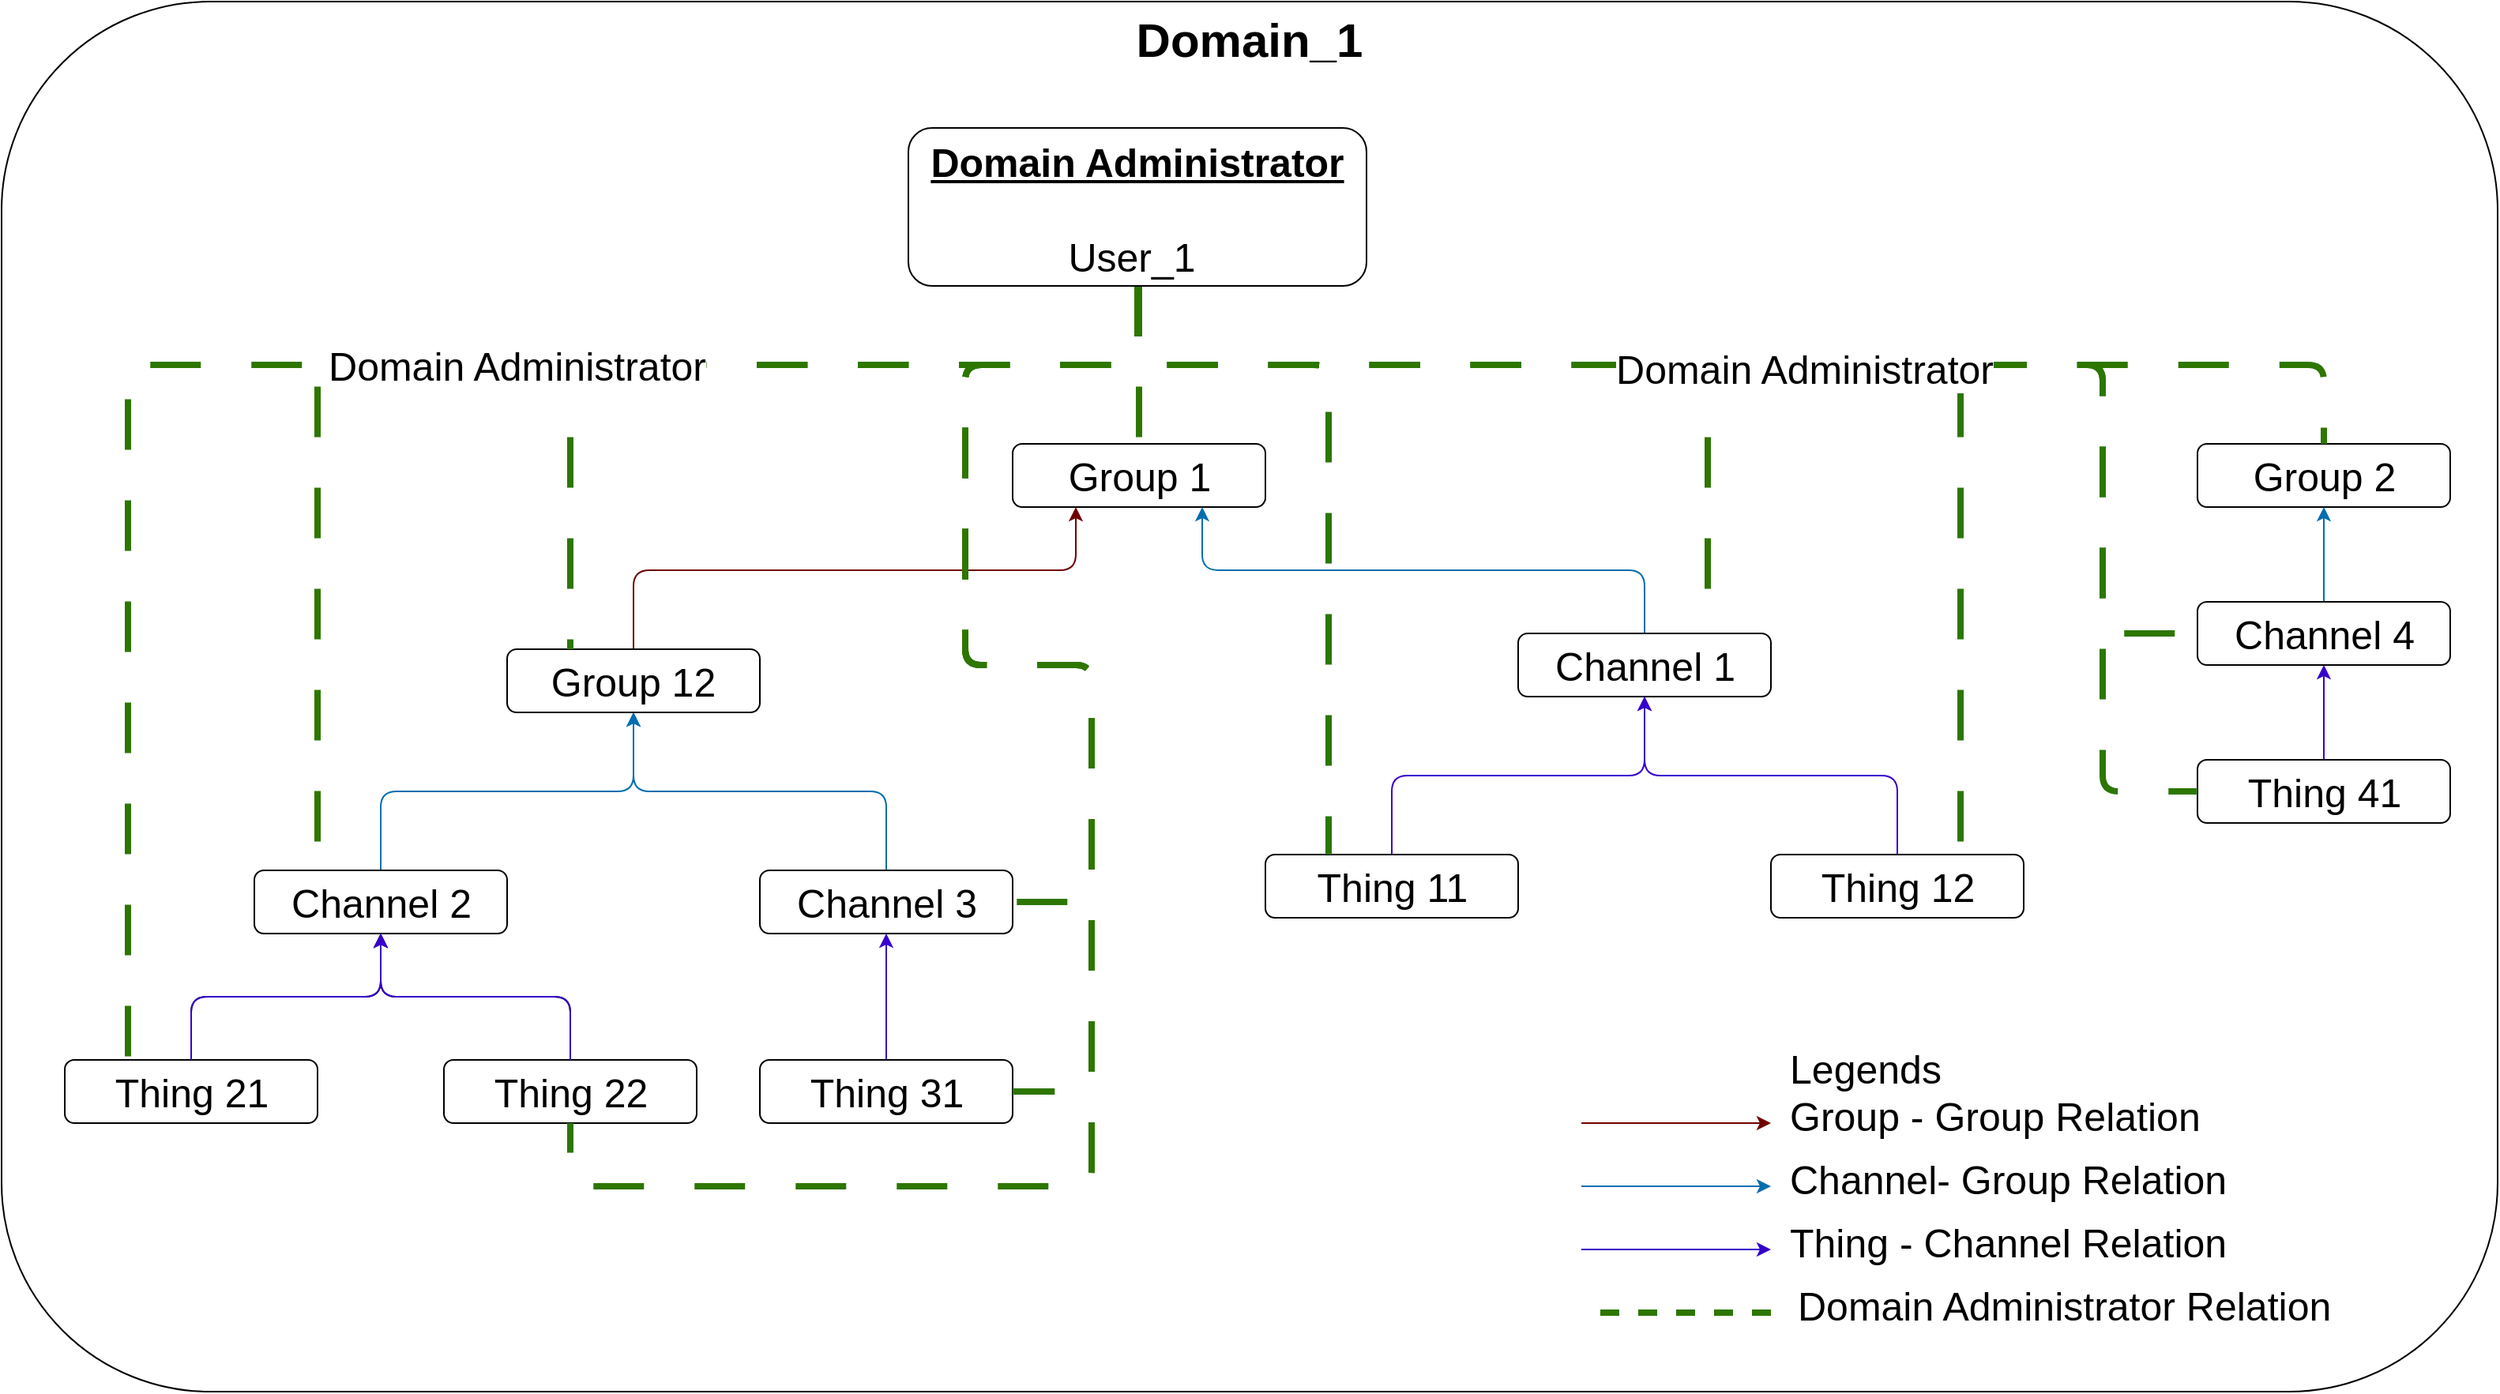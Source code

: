 <mxfile>
    <diagram id="6mOy798XpB74Yk2sk_v2" name="Page-1">
        <mxGraphModel dx="1408" dy="1572" grid="1" gridSize="10" guides="1" tooltips="1" connect="1" arrows="1" fold="1" page="1" pageScale="1" pageWidth="850" pageHeight="1100" math="0" shadow="0">
            <root>
                <mxCell id="0"/>
                <mxCell id="1" style="locked=1;" parent="0" visible="0"/>
                <mxCell id="4" value="Domain_1_container" style="locked=1;" parent="0"/>
                <mxCell id="5" value="&lt;font style=&quot;font-size: 30px;&quot;&gt;&lt;b style=&quot;&quot;&gt;Domain_1&lt;/b&gt;&lt;/font&gt;" style="rounded=1;whiteSpace=wrap;html=1;verticalAlign=top;" parent="4" vertex="1">
                    <mxGeometry x="-550" y="-40" width="1580" height="880" as="geometry"/>
                </mxCell>
                <mxCell id="6" value="Domain_1_entities" style="locked=1;" parent="0"/>
                <mxCell id="8" value="Group 1" style="rounded=1;html=1;fontSize=25;" parent="6" vertex="1">
                    <mxGeometry x="90" y="240" width="160" height="40" as="geometry"/>
                </mxCell>
                <mxCell id="22" style="edgeStyle=elbowEdgeStyle;rounded=1;elbow=vertical;html=1;entryX=0.25;entryY=1;entryDx=0;entryDy=0;fontSize=20;fillColor=#a20025;strokeColor=#6F0000;" parent="6" source="10" target="8" edge="1">
                    <mxGeometry relative="1" as="geometry">
                        <Array as="points">
                            <mxPoint x="10" y="320"/>
                        </Array>
                    </mxGeometry>
                </mxCell>
                <mxCell id="10" value="Group 12" style="rounded=1;whiteSpace=wrap;html=1;fontSize=25;" parent="6" vertex="1">
                    <mxGeometry x="-230" y="370" width="160" height="40" as="geometry"/>
                </mxCell>
                <mxCell id="20" style="edgeStyle=elbowEdgeStyle;html=1;entryX=0.5;entryY=1;entryDx=0;entryDy=0;fontSize=20;elbow=vertical;fillColor=#1ba1e2;strokeColor=#006EAF;" parent="6" source="11" target="10" edge="1">
                    <mxGeometry relative="1" as="geometry"/>
                </mxCell>
                <mxCell id="11" value="Channel 2" style="rounded=1;html=1;fontSize=25;" parent="6" vertex="1">
                    <mxGeometry x="-390" y="510" width="160" height="40" as="geometry"/>
                </mxCell>
                <mxCell id="21" style="edgeStyle=elbowEdgeStyle;rounded=1;elbow=vertical;html=1;fontSize=20;fillColor=#1ba1e2;strokeColor=#006EAF;" parent="6" source="12" target="10" edge="1">
                    <mxGeometry relative="1" as="geometry"/>
                </mxCell>
                <mxCell id="12" value="Channel 3" style="rounded=1;html=1;fontSize=25;" parent="6" vertex="1">
                    <mxGeometry x="-70" y="510" width="160" height="40" as="geometry"/>
                </mxCell>
                <mxCell id="23" style="edgeStyle=elbowEdgeStyle;rounded=1;elbow=vertical;html=1;fontSize=20;fillColor=#1ba1e2;strokeColor=#006EAF;entryX=0.75;entryY=1;entryDx=0;entryDy=0;" parent="6" source="14" target="8" edge="1">
                    <mxGeometry relative="1" as="geometry">
                        <mxPoint x="170" y="280" as="targetPoint"/>
                    </mxGeometry>
                </mxCell>
                <mxCell id="14" value="Channel 1" style="rounded=1;html=1;fontSize=25;" parent="6" vertex="1">
                    <mxGeometry x="410" y="360" width="160" height="40" as="geometry"/>
                </mxCell>
                <mxCell id="18" style="edgeStyle=none;html=1;entryX=0.5;entryY=1;entryDx=0;entryDy=0;fontSize=20;fillColor=#6a00ff;strokeColor=#3700CC;" parent="6" source="15" target="14" edge="1">
                    <mxGeometry relative="1" as="geometry">
                        <Array as="points">
                            <mxPoint x="330" y="450"/>
                            <mxPoint x="490" y="450"/>
                        </Array>
                    </mxGeometry>
                </mxCell>
                <mxCell id="15" value="Thing 11" style="rounded=1;html=1;fontSize=25;" parent="6" vertex="1">
                    <mxGeometry x="250" y="500" width="160" height="40" as="geometry"/>
                </mxCell>
                <mxCell id="19" style="edgeStyle=none;html=1;entryX=0.5;entryY=1;entryDx=0;entryDy=0;fontSize=20;fillColor=#6a00ff;strokeColor=#3700CC;" parent="6" source="16" target="14" edge="1">
                    <mxGeometry relative="1" as="geometry">
                        <Array as="points">
                            <mxPoint x="650" y="450"/>
                            <mxPoint x="490" y="450"/>
                        </Array>
                    </mxGeometry>
                </mxCell>
                <mxCell id="16" value="Thing 12" style="rounded=1;html=1;fontSize=25;" parent="6" vertex="1">
                    <mxGeometry x="570" y="500" width="160" height="40" as="geometry"/>
                </mxCell>
                <mxCell id="29" style="edgeStyle=elbowEdgeStyle;rounded=1;elbow=vertical;html=1;entryX=0.5;entryY=1;entryDx=0;entryDy=0;fontSize=20;" parent="6" source="25" target="11" edge="1">
                    <mxGeometry relative="1" as="geometry"/>
                </mxCell>
                <mxCell id="25" value="Thing 21" style="rounded=1;html=1;fontSize=25;" parent="6" vertex="1">
                    <mxGeometry x="-510" y="630" width="160" height="40" as="geometry"/>
                </mxCell>
                <mxCell id="30" style="edgeStyle=elbowEdgeStyle;rounded=1;elbow=vertical;html=1;entryX=0.5;entryY=1;entryDx=0;entryDy=0;fontSize=20;" parent="6" source="26" target="11" edge="1">
                    <mxGeometry relative="1" as="geometry"/>
                </mxCell>
                <mxCell id="26" value="Thing 22" style="rounded=1;html=1;fontSize=25;" parent="6" vertex="1">
                    <mxGeometry x="-270" y="630" width="160" height="40" as="geometry"/>
                </mxCell>
                <mxCell id="28" style="edgeStyle=elbowEdgeStyle;rounded=1;elbow=vertical;html=1;fontSize=20;fillColor=#6a00ff;strokeColor=#3700CC;" parent="6" source="27" target="12" edge="1">
                    <mxGeometry relative="1" as="geometry"/>
                </mxCell>
                <mxCell id="27" value="Thing 31" style="rounded=1;html=1;fontSize=25;" parent="6" vertex="1">
                    <mxGeometry x="-70" y="630" width="160" height="40" as="geometry"/>
                </mxCell>
                <mxCell id="31" style="edgeStyle=elbowEdgeStyle;rounded=1;elbow=vertical;html=1;entryX=0.5;entryY=1;entryDx=0;entryDy=0;fontSize=20;fillColor=#6a00ff;strokeColor=#3700CC;" parent="6" edge="1">
                    <mxGeometry relative="1" as="geometry">
                        <mxPoint x="-430" y="630" as="sourcePoint"/>
                        <mxPoint x="-310" y="550" as="targetPoint"/>
                    </mxGeometry>
                </mxCell>
                <mxCell id="32" style="edgeStyle=elbowEdgeStyle;rounded=1;elbow=vertical;html=1;entryX=0.5;entryY=1;entryDx=0;entryDy=0;fontSize=20;fillColor=#6a00ff;strokeColor=#3700CC;" parent="6" edge="1">
                    <mxGeometry relative="1" as="geometry">
                        <mxPoint x="-190" y="630" as="sourcePoint"/>
                        <mxPoint x="-310" y="550" as="targetPoint"/>
                    </mxGeometry>
                </mxCell>
                <mxCell id="61" value="Group 2" style="rounded=1;html=1;fontSize=25;" parent="6" vertex="1">
                    <mxGeometry x="840" y="240" width="160" height="40" as="geometry"/>
                </mxCell>
                <mxCell id="64" style="edgeStyle=elbowEdgeStyle;rounded=1;elbow=vertical;html=1;strokeColor=#006EAF;fontSize=25;startArrow=none;startFill=0;endArrow=classic;endFill=1;fillColor=#1ba1e2;" parent="6" source="63" target="61" edge="1">
                    <mxGeometry relative="1" as="geometry"/>
                </mxCell>
                <mxCell id="63" value="Channel 4" style="rounded=1;html=1;fontSize=25;" parent="6" vertex="1">
                    <mxGeometry x="840" y="340" width="160" height="40" as="geometry"/>
                </mxCell>
                <mxCell id="66" style="edgeStyle=elbowEdgeStyle;rounded=1;elbow=vertical;html=1;entryX=0.5;entryY=1;entryDx=0;entryDy=0;strokeColor=#3700CC;fontSize=25;startArrow=none;startFill=0;endArrow=classic;endFill=1;fillColor=#6a00ff;" parent="6" source="65" target="63" edge="1">
                    <mxGeometry relative="1" as="geometry"/>
                </mxCell>
                <mxCell id="65" value="Thing 41" style="rounded=1;html=1;fontSize=25;" parent="6" vertex="1">
                    <mxGeometry x="840" y="440" width="160" height="40" as="geometry"/>
                </mxCell>
                <mxCell id="39" value="Domain_1_Users" style="locked=1;" parent="0"/>
                <mxCell id="49" style="edgeStyle=orthogonalEdgeStyle;rounded=1;elbow=vertical;html=1;entryX=0.5;entryY=0;entryDx=0;entryDy=0;dashed=1;dashPattern=8 8;strokeColor=#2D7600;fontSize=25;startArrow=none;startFill=0;endArrow=none;endFill=0;fillColor=#60a917;strokeWidth=4;" parent="39" source="40" target="8" edge="1">
                    <mxGeometry relative="1" as="geometry"/>
                </mxCell>
                <mxCell id="50" style="edgeStyle=orthogonalEdgeStyle;rounded=1;elbow=vertical;html=1;entryX=0.25;entryY=0;entryDx=0;entryDy=0;dashed=1;dashPattern=8 8;strokeColor=#2D7600;fontSize=25;startArrow=none;startFill=0;endArrow=none;endFill=0;fillColor=#60a917;strokeWidth=4;" parent="39" source="40" target="10" edge="1">
                    <mxGeometry relative="1" as="geometry">
                        <Array as="points">
                            <mxPoint x="170" y="190"/>
                            <mxPoint x="-190" y="190"/>
                        </Array>
                    </mxGeometry>
                </mxCell>
                <mxCell id="51" style="edgeStyle=orthogonalEdgeStyle;rounded=1;elbow=vertical;html=1;entryX=0.25;entryY=0;entryDx=0;entryDy=0;dashed=1;dashPattern=8 8;strokeColor=#2D7600;fontSize=25;startArrow=none;startFill=0;endArrow=none;endFill=0;fillColor=#60a917;strokeWidth=4;" parent="39" source="40" target="11" edge="1">
                    <mxGeometry relative="1" as="geometry">
                        <Array as="points">
                            <mxPoint x="170" y="190"/>
                            <mxPoint x="-350" y="190"/>
                        </Array>
                    </mxGeometry>
                </mxCell>
                <mxCell id="52" style="edgeStyle=orthogonalEdgeStyle;rounded=1;elbow=vertical;html=1;entryX=0.25;entryY=0;entryDx=0;entryDy=0;dashed=1;dashPattern=8 8;strokeColor=#2D7600;fontSize=25;startArrow=none;startFill=0;endArrow=none;endFill=0;fillColor=#60a917;strokeWidth=4;" parent="39" source="40" target="25" edge="1">
                    <mxGeometry relative="1" as="geometry">
                        <Array as="points">
                            <mxPoint x="170" y="190"/>
                            <mxPoint x="-470" y="190"/>
                        </Array>
                    </mxGeometry>
                </mxCell>
                <mxCell id="90" value="&lt;font style=&quot;font-size: 25px;&quot;&gt;Domain Administrator&lt;/font&gt;" style="edgeLabel;html=1;align=center;verticalAlign=middle;resizable=0;points=[];" parent="52" vertex="1" connectable="0">
                    <mxGeometry x="-0.213" relative="1" as="geometry">
                        <mxPoint as="offset"/>
                    </mxGeometry>
                </mxCell>
                <mxCell id="53" style="edgeStyle=orthogonalEdgeStyle;rounded=1;elbow=vertical;html=1;entryX=1;entryY=0.5;entryDx=0;entryDy=0;dashed=1;dashPattern=8 8;strokeColor=#2D7600;fontSize=25;startArrow=none;startFill=0;endArrow=none;endFill=0;fillColor=#60a917;strokeWidth=4;" parent="39" source="40" target="12" edge="1">
                    <mxGeometry relative="1" as="geometry">
                        <Array as="points">
                            <mxPoint x="170" y="190"/>
                            <mxPoint x="60" y="190"/>
                            <mxPoint x="60" y="380"/>
                            <mxPoint x="140" y="380"/>
                            <mxPoint x="140" y="530"/>
                        </Array>
                    </mxGeometry>
                </mxCell>
                <mxCell id="54" style="edgeStyle=orthogonalEdgeStyle;rounded=1;elbow=vertical;html=1;entryX=0.5;entryY=1;entryDx=0;entryDy=0;dashed=1;dashPattern=8 8;strokeColor=#2D7600;fontSize=25;startArrow=none;startFill=0;endArrow=none;endFill=0;fillColor=#60a917;strokeWidth=4;" parent="39" source="40" target="26" edge="1">
                    <mxGeometry relative="1" as="geometry">
                        <Array as="points">
                            <mxPoint x="170" y="190"/>
                            <mxPoint x="60" y="190"/>
                            <mxPoint x="60" y="380"/>
                            <mxPoint x="140" y="380"/>
                            <mxPoint x="140" y="710"/>
                            <mxPoint x="-190" y="710"/>
                        </Array>
                    </mxGeometry>
                </mxCell>
                <mxCell id="55" style="edgeStyle=orthogonalEdgeStyle;rounded=1;elbow=vertical;html=1;entryX=1;entryY=0.5;entryDx=0;entryDy=0;dashed=1;dashPattern=8 8;strokeColor=#2D7600;fontSize=25;startArrow=none;startFill=0;endArrow=none;endFill=0;fillColor=#60a917;strokeWidth=4;" parent="39" source="40" target="27" edge="1">
                    <mxGeometry relative="1" as="geometry">
                        <Array as="points">
                            <mxPoint x="170" y="190"/>
                            <mxPoint x="60" y="190"/>
                            <mxPoint x="60" y="380"/>
                            <mxPoint x="140" y="380"/>
                            <mxPoint x="140" y="650"/>
                        </Array>
                    </mxGeometry>
                </mxCell>
                <mxCell id="58" style="edgeStyle=orthogonalEdgeStyle;rounded=1;elbow=vertical;html=1;entryX=0.75;entryY=0;entryDx=0;entryDy=0;dashed=1;dashPattern=8 8;strokeColor=#2D7600;fontSize=25;startArrow=none;startFill=0;endArrow=none;endFill=0;fillColor=#60a917;strokeWidth=4;" parent="39" source="40" target="16" edge="1">
                    <mxGeometry relative="1" as="geometry">
                        <Array as="points">
                            <mxPoint x="170" y="190"/>
                            <mxPoint x="690" y="190"/>
                        </Array>
                    </mxGeometry>
                </mxCell>
                <mxCell id="59" style="edgeStyle=orthogonalEdgeStyle;rounded=1;elbow=vertical;html=1;entryX=0.75;entryY=0;entryDx=0;entryDy=0;dashed=1;dashPattern=8 8;strokeColor=#2D7600;fontSize=25;startArrow=none;startFill=0;endArrow=none;endFill=0;fillColor=#60a917;strokeWidth=4;" parent="39" source="40" target="14" edge="1">
                    <mxGeometry relative="1" as="geometry">
                        <Array as="points">
                            <mxPoint x="170" y="190"/>
                            <mxPoint x="530" y="190"/>
                        </Array>
                    </mxGeometry>
                </mxCell>
                <mxCell id="60" style="edgeStyle=orthogonalEdgeStyle;rounded=1;elbow=vertical;html=1;entryX=0.25;entryY=0;entryDx=0;entryDy=0;dashed=1;dashPattern=8 8;strokeColor=#2D7600;fontSize=25;startArrow=none;startFill=0;endArrow=none;endFill=0;fillColor=#60a917;strokeWidth=4;" parent="39" source="40" target="15" edge="1">
                    <mxGeometry relative="1" as="geometry">
                        <Array as="points">
                            <mxPoint x="170" y="190"/>
                            <mxPoint x="290" y="190"/>
                        </Array>
                    </mxGeometry>
                </mxCell>
                <mxCell id="69" style="edgeStyle=orthogonalEdgeStyle;rounded=1;elbow=vertical;html=1;entryX=0;entryY=0.5;entryDx=0;entryDy=0;dashed=1;dashPattern=8 8;strokeColor=#2D7600;fontSize=25;startArrow=none;startFill=0;endArrow=none;endFill=0;fillColor=#60a917;strokeWidth=4;" parent="39" source="40" target="63" edge="1">
                    <mxGeometry relative="1" as="geometry">
                        <Array as="points">
                            <mxPoint x="170" y="190"/>
                            <mxPoint x="780" y="190"/>
                            <mxPoint x="780" y="360"/>
                        </Array>
                    </mxGeometry>
                </mxCell>
                <mxCell id="70" style="edgeStyle=orthogonalEdgeStyle;rounded=1;html=1;entryX=0;entryY=0.5;entryDx=0;entryDy=0;dashed=1;dashPattern=8 8;strokeColor=#2D7600;fontSize=25;startArrow=none;startFill=0;endArrow=none;endFill=0;fillColor=#60a917;strokeWidth=4;" parent="39" source="40" target="65" edge="1">
                    <mxGeometry relative="1" as="geometry">
                        <Array as="points">
                            <mxPoint x="170" y="190"/>
                            <mxPoint x="780" y="190"/>
                            <mxPoint x="780" y="460"/>
                        </Array>
                    </mxGeometry>
                </mxCell>
                <mxCell id="72" style="edgeStyle=orthogonalEdgeStyle;rounded=1;html=1;strokeColor=#2D7600;fontSize=25;startArrow=none;startFill=0;endArrow=none;endFill=0;fillColor=#60a917;dashed=1;dashPattern=8 8;entryX=0.5;entryY=0;entryDx=0;entryDy=0;strokeWidth=4;" parent="39" source="40" target="61" edge="1">
                    <mxGeometry relative="1" as="geometry">
                        <mxPoint x="920" y="230" as="targetPoint"/>
                        <Array as="points">
                            <mxPoint x="170" y="190"/>
                            <mxPoint x="920" y="190"/>
                        </Array>
                    </mxGeometry>
                </mxCell>
                <mxCell id="91" value="Domain Administrator" style="edgeLabel;html=1;align=center;verticalAlign=middle;resizable=0;points=[];fontSize=25;" parent="72" vertex="1" connectable="0">
                    <mxGeometry x="0.107" y="-2" relative="1" as="geometry">
                        <mxPoint as="offset"/>
                    </mxGeometry>
                </mxCell>
                <mxCell id="40" value="&lt;font style=&quot;font-size: 25px;&quot;&gt;&lt;b&gt;&lt;u&gt;Domain Administrator&lt;/u&gt;&lt;/b&gt;&lt;br&gt;&lt;br&gt;User_1&amp;nbsp;&lt;/font&gt;" style="rounded=1;whiteSpace=wrap;html=1;fontSize=20;verticalAlign=top;" parent="39" vertex="1">
                    <mxGeometry x="24" y="40" width="290" height="100" as="geometry"/>
                </mxCell>
                <mxCell id="76" value="Legends" style="locked=1;" parent="0"/>
                <mxCell id="77" value="Legends" style="text;html=1;strokeColor=none;fillColor=none;align=center;verticalAlign=middle;whiteSpace=wrap;rounded=0;fontSize=25;" parent="76" vertex="1">
                    <mxGeometry x="555" y="620" width="150" height="30" as="geometry"/>
                </mxCell>
                <mxCell id="80" value="" style="endArrow=none;startArrow=classic;html=1;rounded=1;strokeColor=#6F0000;fontSize=25;startFill=1;endFill=0;fillColor=#a20025;" parent="76" edge="1">
                    <mxGeometry width="50" height="50" relative="1" as="geometry">
                        <mxPoint x="570" y="670" as="sourcePoint"/>
                        <mxPoint x="450" y="670" as="targetPoint"/>
                    </mxGeometry>
                </mxCell>
                <mxCell id="81" value="" style="endArrow=none;startArrow=classic;html=1;rounded=1;strokeColor=#006EAF;fontSize=25;startFill=1;endFill=0;fillColor=#1ba1e2;" parent="76" edge="1">
                    <mxGeometry width="50" height="50" relative="1" as="geometry">
                        <mxPoint x="570" y="710" as="sourcePoint"/>
                        <mxPoint x="450" y="710" as="targetPoint"/>
                    </mxGeometry>
                </mxCell>
                <mxCell id="82" value="" style="endArrow=none;startArrow=classic;html=1;rounded=1;strokeColor=#3700CC;fontSize=25;startFill=1;endFill=0;fillColor=#6a00ff;" parent="76" edge="1">
                    <mxGeometry width="50" height="50" relative="1" as="geometry">
                        <mxPoint x="570" y="750" as="sourcePoint"/>
                        <mxPoint x="450" y="750" as="targetPoint"/>
                    </mxGeometry>
                </mxCell>
                <mxCell id="84" value="" style="endArrow=none;startArrow=none;html=1;rounded=1;dashed=1;strokeColor=#2D7600;fontSize=25;startFill=0;endFill=0;fillColor=#60a917;strokeWidth=4;" parent="76" edge="1">
                    <mxGeometry width="50" height="50" relative="1" as="geometry">
                        <mxPoint x="570" y="790" as="sourcePoint"/>
                        <mxPoint x="450" y="790" as="targetPoint"/>
                    </mxGeometry>
                </mxCell>
                <mxCell id="86" value="Group - Group Relation" style="text;html=1;strokeColor=none;fillColor=none;align=left;verticalAlign=middle;whiteSpace=wrap;rounded=0;fontSize=25;" parent="76" vertex="1">
                    <mxGeometry x="580" y="650" width="300" height="30" as="geometry"/>
                </mxCell>
                <mxCell id="87" value="Channel- Group Relation" style="text;html=1;strokeColor=none;fillColor=none;align=left;verticalAlign=middle;whiteSpace=wrap;rounded=0;fontSize=25;" parent="76" vertex="1">
                    <mxGeometry x="580" y="690" width="300" height="30" as="geometry"/>
                </mxCell>
                <mxCell id="88" value="Thing - Channel Relation" style="text;html=1;strokeColor=none;fillColor=none;align=left;verticalAlign=middle;whiteSpace=wrap;rounded=0;fontSize=25;" parent="76" vertex="1">
                    <mxGeometry x="580" y="730" width="300" height="30" as="geometry"/>
                </mxCell>
                <mxCell id="89" value="Domain Administrator Relation" style="text;html=1;strokeColor=none;fillColor=none;align=left;verticalAlign=middle;whiteSpace=wrap;rounded=0;fontSize=25;" parent="76" vertex="1">
                    <mxGeometry x="585" y="770" width="395" height="30" as="geometry"/>
                </mxCell>
            </root>
        </mxGraphModel>
    </diagram>
</mxfile>